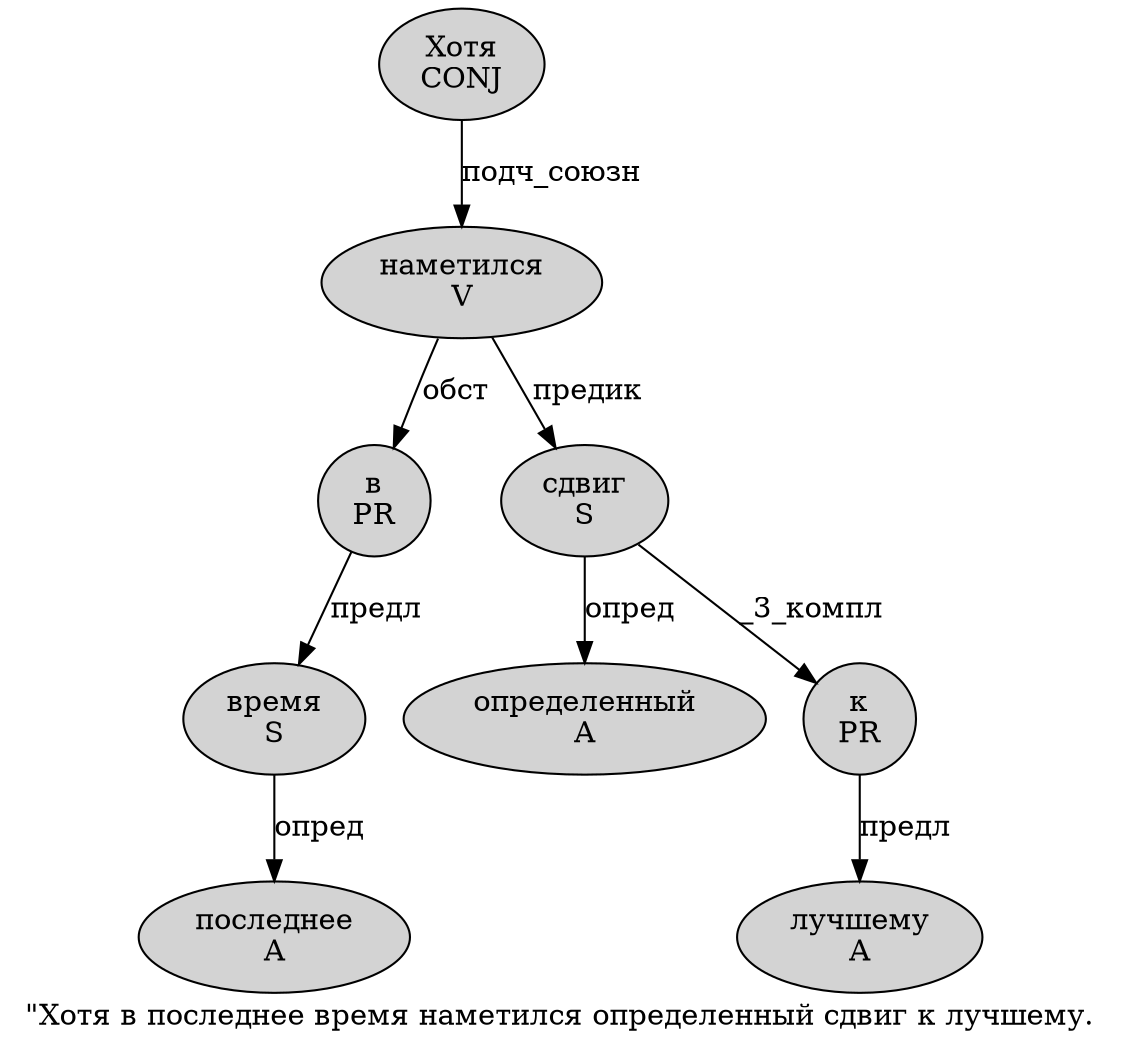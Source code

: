 digraph SENTENCE_509 {
	graph [label="\"Хотя в последнее время наметился определенный сдвиг к лучшему."]
	node [style=filled]
		1 [label="Хотя
CONJ" color="" fillcolor=lightgray penwidth=1 shape=ellipse]
		2 [label="в
PR" color="" fillcolor=lightgray penwidth=1 shape=ellipse]
		3 [label="последнее
A" color="" fillcolor=lightgray penwidth=1 shape=ellipse]
		4 [label="время
S" color="" fillcolor=lightgray penwidth=1 shape=ellipse]
		5 [label="наметился
V" color="" fillcolor=lightgray penwidth=1 shape=ellipse]
		6 [label="определенный
A" color="" fillcolor=lightgray penwidth=1 shape=ellipse]
		7 [label="сдвиг
S" color="" fillcolor=lightgray penwidth=1 shape=ellipse]
		8 [label="к
PR" color="" fillcolor=lightgray penwidth=1 shape=ellipse]
		9 [label="лучшему
A" color="" fillcolor=lightgray penwidth=1 shape=ellipse]
			2 -> 4 [label="предл"]
			4 -> 3 [label="опред"]
			5 -> 2 [label="обст"]
			5 -> 7 [label="предик"]
			8 -> 9 [label="предл"]
			7 -> 6 [label="опред"]
			7 -> 8 [label="_3_компл"]
			1 -> 5 [label="подч_союзн"]
}